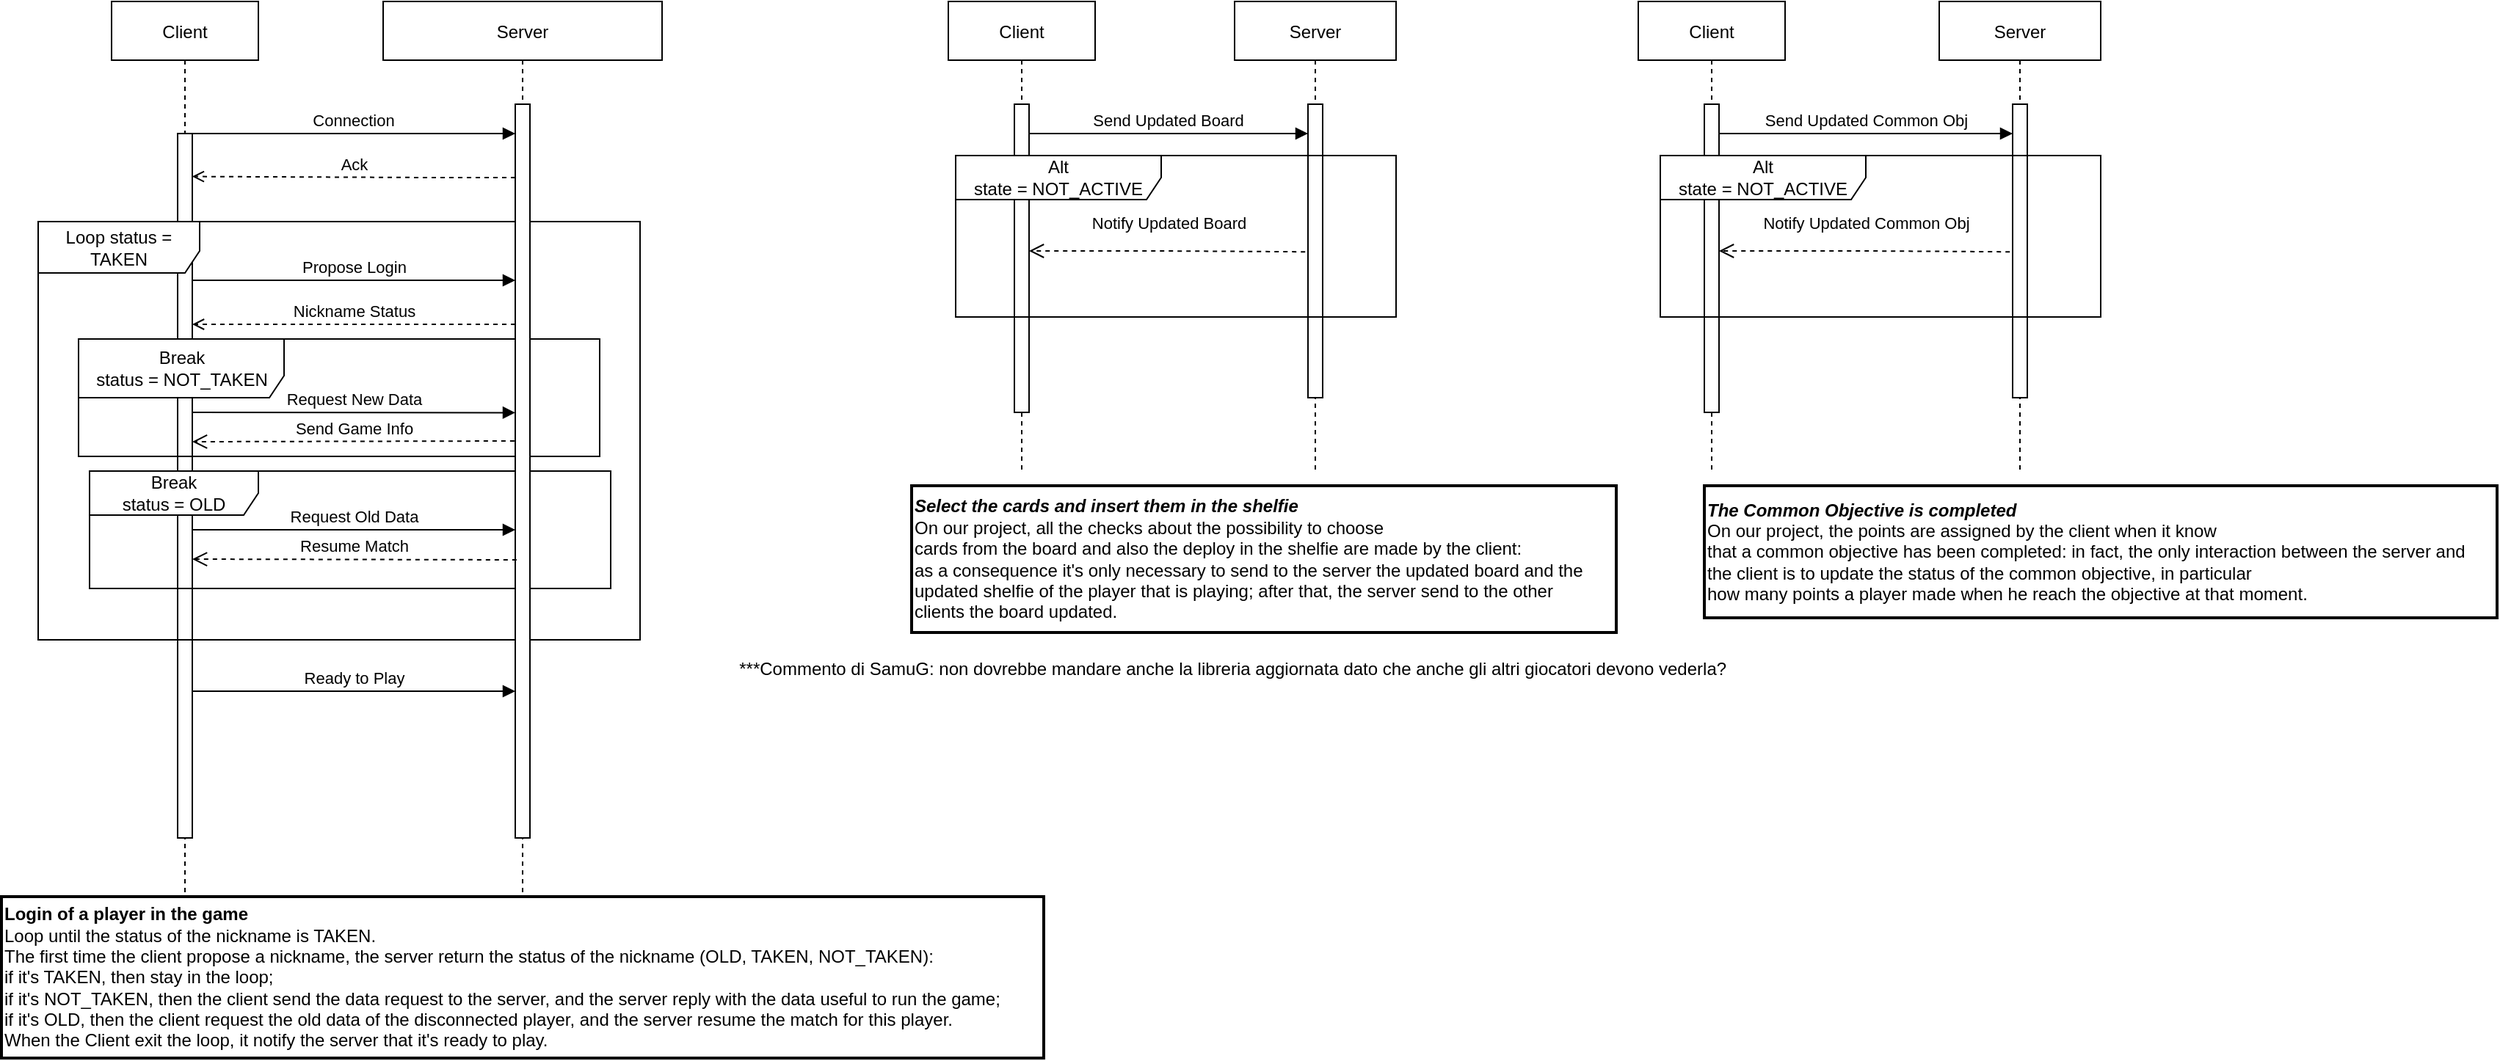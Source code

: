 <mxfile version="20.5.3" type="embed"><diagram id="kgpKYQtTHZ0yAKxKKP6v" name="Page-1"><mxGraphModel dx="2497" dy="350" grid="1" gridSize="10" guides="1" tooltips="1" connect="1" arrows="1" fold="1" page="1" pageScale="1" pageWidth="2000" pageHeight="1100" math="0" shadow="0"><root><mxCell id="0"/><mxCell id="1" parent="0"/><mxCell id="3nuBFxr9cyL0pnOWT2aG-1" value="Client" style="shape=umlLifeline;perimeter=lifelinePerimeter;container=1;collapsible=0;recursiveResize=0;rounded=0;shadow=0;strokeWidth=1;" parent="1" vertex="1"><mxGeometry x="75" y="80" width="100" height="610" as="geometry"/></mxCell><mxCell id="3nuBFxr9cyL0pnOWT2aG-2" value="" style="points=[];perimeter=orthogonalPerimeter;rounded=0;shadow=0;strokeWidth=1;" parent="3nuBFxr9cyL0pnOWT2aG-1" vertex="1"><mxGeometry x="45" y="90" width="10" height="480" as="geometry"/></mxCell><mxCell id="xd97Cj7OGT5LDfM5PxOL-47" value="Ready to Play" style="html=1;verticalAlign=bottom;endArrow=block;rounded=0;" parent="3nuBFxr9cyL0pnOWT2aG-1" target="3nuBFxr9cyL0pnOWT2aG-6" edge="1"><mxGeometry width="80" relative="1" as="geometry"><mxPoint x="55" y="470" as="sourcePoint"/><mxPoint x="135" y="470" as="targetPoint"/></mxGeometry></mxCell><mxCell id="xd97Cj7OGT5LDfM5PxOL-17" value="Loop status = TAKEN" style="shape=umlFrame;whiteSpace=wrap;html=1;width=110;height=35;gradientColor=none;" parent="3nuBFxr9cyL0pnOWT2aG-1" vertex="1"><mxGeometry x="-50" y="150" width="410" height="285" as="geometry"/></mxCell><mxCell id="xd97Cj7OGT5LDfM5PxOL-23" value="Break&lt;br&gt;status = NOT_TAKEN" style="shape=umlFrame;whiteSpace=wrap;html=1;width=140;height=40;" parent="3nuBFxr9cyL0pnOWT2aG-1" vertex="1"><mxGeometry x="-22.5" y="230" width="355" height="80" as="geometry"/></mxCell><mxCell id="xd97Cj7OGT5LDfM5PxOL-36" value="Break&lt;br&gt;status = OLD" style="shape=umlFrame;whiteSpace=wrap;html=1;fillStyle=auto;fillColor=default;width=115;height=30;swimlaneFillColor=none;" parent="1" vertex="1"><mxGeometry x="60" y="400" width="355" height="80" as="geometry"/></mxCell><mxCell id="3nuBFxr9cyL0pnOWT2aG-5" value="Server" style="shape=umlLifeline;perimeter=lifelinePerimeter;container=1;collapsible=0;recursiveResize=0;rounded=0;shadow=0;strokeWidth=1;" parent="1" vertex="1"><mxGeometry x="260" y="80" width="190" height="610" as="geometry"/></mxCell><mxCell id="3nuBFxr9cyL0pnOWT2aG-6" value="" style="points=[];perimeter=orthogonalPerimeter;rounded=0;shadow=0;strokeWidth=1;" parent="3nuBFxr9cyL0pnOWT2aG-5" vertex="1"><mxGeometry x="90" y="70" width="10" height="500" as="geometry"/></mxCell><mxCell id="xd97Cj7OGT5LDfM5PxOL-20" value="Nickname Status" style="html=1;verticalAlign=bottom;endArrow=open;rounded=0;dashed=1;endFill=0;" parent="3nuBFxr9cyL0pnOWT2aG-5" source="3nuBFxr9cyL0pnOWT2aG-6" edge="1"><mxGeometry width="80" relative="1" as="geometry"><mxPoint x="-65" y="220" as="sourcePoint"/><mxPoint x="-130" y="220" as="targetPoint"/></mxGeometry></mxCell><mxCell id="xd97Cj7OGT5LDfM5PxOL-45" value="Request New Data" style="html=1;verticalAlign=bottom;endArrow=block;rounded=0;endFill=1;" parent="3nuBFxr9cyL0pnOWT2aG-5" edge="1"><mxGeometry relative="1" as="geometry"><mxPoint x="-130" y="280" as="sourcePoint"/><mxPoint x="90" y="280.2" as="targetPoint"/></mxGeometry></mxCell><mxCell id="3nuBFxr9cyL0pnOWT2aG-8" value="Connection" style="verticalAlign=bottom;endArrow=block;shadow=0;strokeWidth=1;" parent="1" source="3nuBFxr9cyL0pnOWT2aG-2" edge="1"><mxGeometry relative="1" as="geometry"><mxPoint x="235" y="160" as="sourcePoint"/><mxPoint x="350" y="170" as="targetPoint"/><Array as="points"><mxPoint x="235" y="170"/></Array></mxGeometry></mxCell><mxCell id="xd97Cj7OGT5LDfM5PxOL-16" value="Ack" style="html=1;verticalAlign=bottom;endArrow=open;rounded=0;dashed=1;endFill=0;entryX=0.99;entryY=0.061;entryDx=0;entryDy=0;entryPerimeter=0;exitX=0;exitY=0.1;exitDx=0;exitDy=0;exitPerimeter=0;" parent="1" edge="1" target="3nuBFxr9cyL0pnOWT2aG-2" source="3nuBFxr9cyL0pnOWT2aG-6"><mxGeometry x="0.0" width="80" relative="1" as="geometry"><mxPoint x="345" y="200" as="sourcePoint"/><mxPoint x="135" y="200" as="targetPoint"/><Array as="points"><mxPoint x="295" y="200"/></Array><mxPoint as="offset"/></mxGeometry></mxCell><mxCell id="xd97Cj7OGT5LDfM5PxOL-41" value="Resume Match" style="html=1;verticalAlign=bottom;endArrow=open;dashed=1;endSize=8;rounded=0;exitX=0.092;exitY=0.621;exitDx=0;exitDy=0;exitPerimeter=0;" parent="1" edge="1" source="3nuBFxr9cyL0pnOWT2aG-6"><mxGeometry x="-0.001" relative="1" as="geometry"><mxPoint x="342.5" y="460" as="sourcePoint"/><mxPoint x="130" y="460" as="targetPoint"/><mxPoint as="offset"/></mxGeometry></mxCell><mxCell id="xd97Cj7OGT5LDfM5PxOL-42" value="Request Old Data" style="html=1;verticalAlign=bottom;endArrow=block;rounded=0;endFill=1;exitX=0.256;exitY=0.737;exitDx=0;exitDy=0;exitPerimeter=0;" parent="1" edge="1" source="xd97Cj7OGT5LDfM5PxOL-17"><mxGeometry relative="1" as="geometry"><mxPoint x="137.5" y="439.8" as="sourcePoint"/><mxPoint x="350" y="440" as="targetPoint"/></mxGeometry></mxCell><mxCell id="xd97Cj7OGT5LDfM5PxOL-49" value="Client" style="shape=umlLifeline;perimeter=lifelinePerimeter;container=1;collapsible=0;recursiveResize=0;rounded=0;shadow=0;strokeWidth=1;" parent="1" vertex="1"><mxGeometry x="645" y="80" width="100" height="320" as="geometry"/></mxCell><mxCell id="xd97Cj7OGT5LDfM5PxOL-50" value="" style="points=[];perimeter=orthogonalPerimeter;rounded=0;shadow=0;strokeWidth=1;" parent="xd97Cj7OGT5LDfM5PxOL-49" vertex="1"><mxGeometry x="45" y="70" width="10" height="210" as="geometry"/></mxCell><mxCell id="xd97Cj7OGT5LDfM5PxOL-52" value="Server" style="shape=umlLifeline;perimeter=lifelinePerimeter;container=1;collapsible=0;recursiveResize=0;rounded=0;shadow=0;strokeWidth=1;" parent="1" vertex="1"><mxGeometry x="840" y="80" width="110" height="320" as="geometry"/></mxCell><mxCell id="xd97Cj7OGT5LDfM5PxOL-53" value="" style="points=[];perimeter=orthogonalPerimeter;rounded=0;shadow=0;strokeWidth=1;" parent="xd97Cj7OGT5LDfM5PxOL-52" vertex="1"><mxGeometry x="50" y="70" width="10" height="200" as="geometry"/></mxCell><mxCell id="xd97Cj7OGT5LDfM5PxOL-72" value="Alt&lt;br&gt;state = NOT_ACTIVE" style="shape=umlFrame;whiteSpace=wrap;html=1;fillStyle=auto;fillColor=default;width=140;height=30;" parent="xd97Cj7OGT5LDfM5PxOL-52" vertex="1"><mxGeometry x="-190" y="105" width="300" height="110" as="geometry"/></mxCell><mxCell id="xd97Cj7OGT5LDfM5PxOL-59" value="Send Updated Board" style="verticalAlign=bottom;endArrow=block;shadow=0;strokeWidth=1;" parent="1" source="xd97Cj7OGT5LDfM5PxOL-50" edge="1"><mxGeometry relative="1" as="geometry"><mxPoint x="795" y="160" as="sourcePoint"/><mxPoint x="890" y="170" as="targetPoint"/><Array as="points"><mxPoint x="795" y="170"/></Array><mxPoint as="offset"/></mxGeometry></mxCell><mxCell id="xd97Cj7OGT5LDfM5PxOL-64" value="Notify Updated Board" style="html=1;verticalAlign=bottom;endArrow=open;dashed=1;endSize=8;rounded=0;exitX=-0.189;exitY=0.503;exitDx=0;exitDy=0;exitPerimeter=0;" parent="1" source="xd97Cj7OGT5LDfM5PxOL-53" edge="1"><mxGeometry x="-0.005" y="-10" relative="1" as="geometry"><mxPoint x="890" y="270" as="sourcePoint"/><mxPoint x="700" y="250" as="targetPoint"/><Array as="points"><mxPoint x="790" y="250"/></Array><mxPoint as="offset"/></mxGeometry></mxCell><mxCell id="xd97Cj7OGT5LDfM5PxOL-73" value="Client" style="shape=umlLifeline;perimeter=lifelinePerimeter;container=1;collapsible=0;recursiveResize=0;rounded=0;shadow=0;strokeWidth=1;" parent="1" vertex="1"><mxGeometry x="1115" y="80" width="100" height="320" as="geometry"/></mxCell><mxCell id="xd97Cj7OGT5LDfM5PxOL-74" value="" style="points=[];perimeter=orthogonalPerimeter;rounded=0;shadow=0;strokeWidth=1;" parent="xd97Cj7OGT5LDfM5PxOL-73" vertex="1"><mxGeometry x="45" y="70" width="10" height="210" as="geometry"/></mxCell><mxCell id="xd97Cj7OGT5LDfM5PxOL-75" value="Server" style="shape=umlLifeline;perimeter=lifelinePerimeter;container=1;collapsible=0;recursiveResize=0;rounded=0;shadow=0;strokeWidth=1;" parent="1" vertex="1"><mxGeometry x="1320" y="80" width="110" height="320" as="geometry"/></mxCell><mxCell id="xd97Cj7OGT5LDfM5PxOL-76" value="" style="points=[];perimeter=orthogonalPerimeter;rounded=0;shadow=0;strokeWidth=1;" parent="xd97Cj7OGT5LDfM5PxOL-75" vertex="1"><mxGeometry x="50" y="70" width="10" height="200" as="geometry"/></mxCell><mxCell id="xd97Cj7OGT5LDfM5PxOL-77" value="Alt&lt;br&gt;state = NOT_ACTIVE" style="shape=umlFrame;whiteSpace=wrap;html=1;fillStyle=auto;fillColor=default;width=140;height=30;" parent="xd97Cj7OGT5LDfM5PxOL-75" vertex="1"><mxGeometry x="-190" y="105" width="300" height="110" as="geometry"/></mxCell><mxCell id="xd97Cj7OGT5LDfM5PxOL-78" value="Send Updated Common Obj" style="verticalAlign=bottom;endArrow=block;shadow=0;strokeWidth=1;" parent="1" source="xd97Cj7OGT5LDfM5PxOL-74" edge="1"><mxGeometry x="0.003" relative="1" as="geometry"><mxPoint x="1275" y="160" as="sourcePoint"/><mxPoint x="1370" y="170" as="targetPoint"/><Array as="points"><mxPoint x="1275" y="170"/></Array><mxPoint as="offset"/></mxGeometry></mxCell><mxCell id="xd97Cj7OGT5LDfM5PxOL-79" value="Notify Updated Common Obj" style="html=1;verticalAlign=bottom;endArrow=open;dashed=1;endSize=8;rounded=0;exitX=-0.189;exitY=0.503;exitDx=0;exitDy=0;exitPerimeter=0;" parent="1" source="xd97Cj7OGT5LDfM5PxOL-76" edge="1"><mxGeometry x="-0.005" y="-10" relative="1" as="geometry"><mxPoint x="1370" y="270" as="sourcePoint"/><mxPoint x="1170" y="250.0" as="targetPoint"/><Array as="points"><mxPoint x="1270" y="250"/></Array><mxPoint as="offset"/></mxGeometry></mxCell><mxCell id="3" value="&lt;div style=&quot;&quot;&gt;&lt;div&gt;&lt;b&gt;Login of a player in the game&lt;/b&gt;&lt;/div&gt;&lt;div&gt;Loop until the status of the nickname is TAKEN.&lt;/div&gt;&lt;div&gt;The first time the client propose a nickname, the server return the status of the nickname (OLD, TAKEN, NOT_TAKEN):&amp;nbsp;&lt;/div&gt;&lt;div&gt;if it's TAKEN, then stay in the loop;&lt;/div&gt;&lt;div&gt;if it's NOT_TAKEN, then the client send the data request to the server, and the server reply with the data useful to run the game;&amp;nbsp;&lt;/div&gt;&lt;div&gt;if it's OLD, then the client request the old data of the disconnected player, and the server resume the match for this player.&lt;/div&gt;&lt;div style=&quot;&quot;&gt;When the Client exit the loop, it notify the server that it's ready to play.&lt;/div&gt;&lt;/div&gt;" style="text;html=1;align=left;verticalAlign=middle;resizable=0;points=[];autosize=1;strokeColor=default;fillColor=none;strokeWidth=2;" parent="1" vertex="1"><mxGeometry y="690" width="710" height="110" as="geometry"/></mxCell><mxCell id="10" value="&lt;div&gt;&lt;b&gt;&lt;i&gt;Select the cards and insert them in the shelfie&lt;/i&gt;&lt;/b&gt;&lt;/div&gt;&lt;div&gt;On our project, all the checks about the possibility to choose&amp;nbsp;&lt;/div&gt;&lt;div style=&quot;&quot;&gt;cards from the board and also the deploy in the shelfie are made by the client:&amp;nbsp;&lt;/div&gt;&lt;div&gt;as a consequence it's only necessary to send to the server the updated board and the&amp;nbsp;&lt;/div&gt;&lt;div&gt;updated shelfie of the player that is playing; after that, the server send to the other&amp;nbsp;&lt;/div&gt;&lt;div&gt;clients the board updated.&lt;/div&gt;" style="text;html=1;align=left;verticalAlign=middle;resizable=0;points=[];autosize=1;strokeColor=default;fillColor=none;strokeWidth=2;" parent="1" vertex="1"><mxGeometry x="620" y="410" width="480" height="100" as="geometry"/></mxCell><mxCell id="11" value="&lt;div&gt;&lt;b&gt;&lt;i&gt;The Common Objective is completed&lt;/i&gt;&lt;/b&gt;&lt;/div&gt;&lt;div style=&quot;&quot;&gt;On our project, the points are assigned by the client when it know&amp;nbsp;&lt;/div&gt;&lt;div&gt;that a common objective has been completed: in fact, the only interaction between the server and&amp;nbsp;&lt;/div&gt;&lt;div&gt;the client is to update the status of the common objective, in particular&amp;nbsp;&lt;/div&gt;&lt;div&gt;how many points a player made when he reach the objective at that moment.&lt;/div&gt;" style="text;html=1;align=left;verticalAlign=middle;resizable=0;points=[];autosize=1;strokeColor=default;fillColor=none;strokeWidth=2;" parent="1" vertex="1"><mxGeometry x="1160" y="410" width="540" height="90" as="geometry"/></mxCell><mxCell id="12" value="***Commento di SamuG: non dovrebbe mandare anche la libreria aggiornata dato che anche gli altri giocatori devono vederla?&amp;nbsp;" style="text;html=1;align=center;verticalAlign=middle;resizable=0;points=[];autosize=1;strokeColor=none;fillColor=none;" parent="1" vertex="1"><mxGeometry x="490" y="520" width="700" height="30" as="geometry"/></mxCell><mxCell id="xd97Cj7OGT5LDfM5PxOL-46" value="Send Game Info" style="html=1;verticalAlign=bottom;endArrow=open;dashed=1;endSize=8;rounded=0;exitX=-0.056;exitY=0.459;exitDx=0;exitDy=0;exitPerimeter=0;" parent="1" edge="1" source="3nuBFxr9cyL0pnOWT2aG-6"><mxGeometry x="-0.001" relative="1" as="geometry"><mxPoint x="342.5" y="380" as="sourcePoint"/><mxPoint x="130" y="380" as="targetPoint"/><mxPoint as="offset"/></mxGeometry></mxCell><mxCell id="xd97Cj7OGT5LDfM5PxOL-19" value="Propose Login" style="html=1;verticalAlign=bottom;endArrow=block;rounded=0;" parent="1" target="3nuBFxr9cyL0pnOWT2aG-6" edge="1"><mxGeometry width="80" relative="1" as="geometry"><mxPoint x="130" y="270" as="sourcePoint"/><mxPoint x="215" y="270" as="targetPoint"/></mxGeometry></mxCell></root></mxGraphModel></diagram></mxfile>